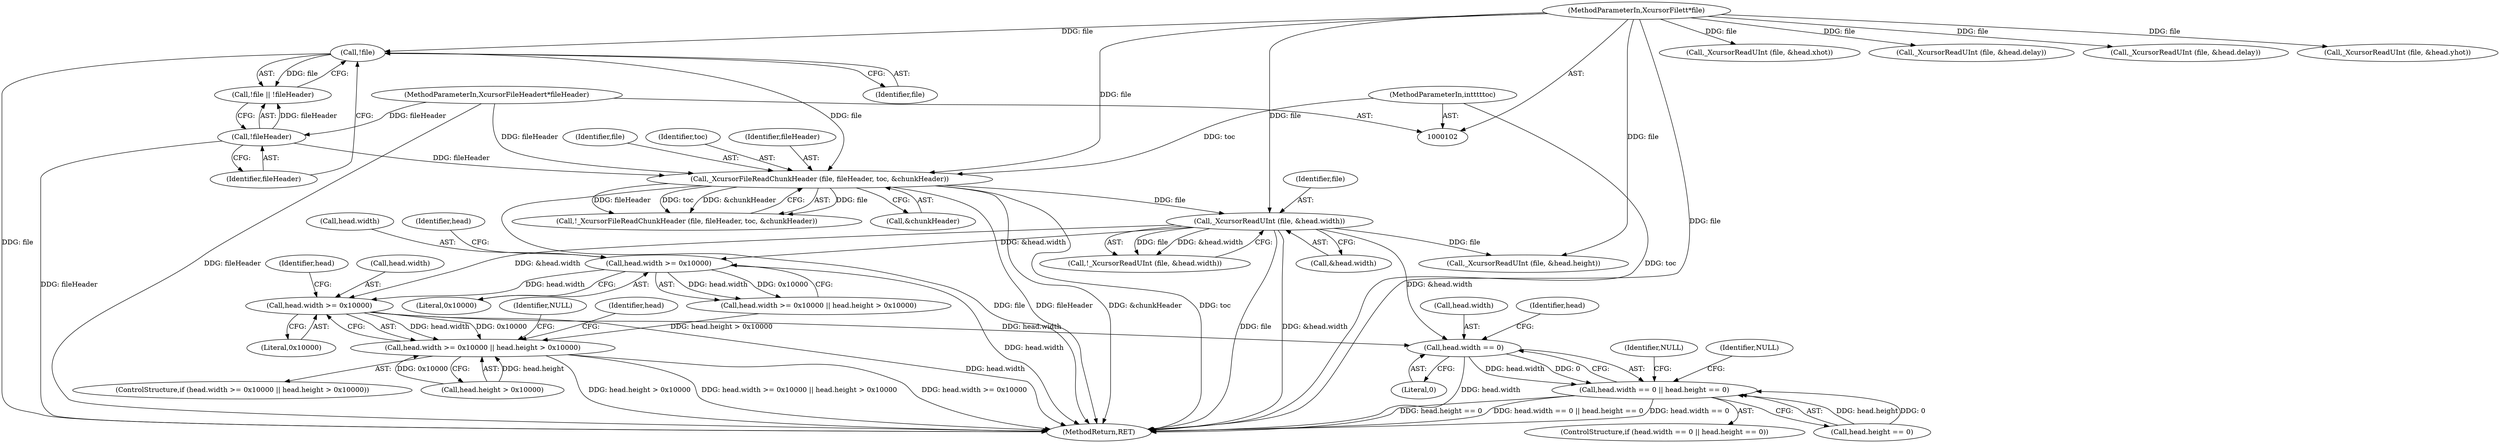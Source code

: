 digraph "1_wayland_5d201df72f3d4f4cb8b8f75f980169b03507da38_0@del" {
"1000206" [label="(Call,head.width >= 0x10000)"];
"1000132" [label="(Call,_XcursorReadUInt (file, &head.width))"];
"1000122" [label="(Call,_XcursorFileReadChunkHeader (file, fileHeader, toc, &chunkHeader))"];
"1000114" [label="(Call,!file)"];
"1000103" [label="(MethodParameterIn,XcursorFile\t\t*file)"];
"1000116" [label="(Call,!fileHeader)"];
"1000104" [label="(MethodParameterIn,XcursorFileHeader\t*fileHeader)"];
"1000105" [label="(MethodParameterIn,int\t\t\ttoc)"];
"1000182" [label="(Call,head.width >= 0x10000)"];
"1000205" [label="(Call,head.width >= 0x10000 || head.height > 0x10000)"];
"1000220" [label="(Call,head.width == 0)"];
"1000219" [label="(Call,head.width == 0 || head.height == 0)"];
"1000220" [label="(Call,head.width == 0)"];
"1000122" [label="(Call,_XcursorFileReadChunkHeader (file, fileHeader, toc, &chunkHeader))"];
"1000204" [label="(ControlStructure,if (head.width >= 0x10000 || head.height > 0x10000))"];
"1000233" [label="(Identifier,NULL)"];
"1000231" [label="(Identifier,NULL)"];
"1000121" [label="(Call,!_XcursorFileReadChunkHeader (file, fileHeader, toc, &chunkHeader))"];
"1000217" [label="(Identifier,NULL)"];
"1000224" [label="(Literal,0)"];
"1000213" [label="(Identifier,head)"];
"1000210" [label="(Literal,0x10000)"];
"1000134" [label="(Call,&head.width)"];
"1000104" [label="(MethodParameterIn,XcursorFileHeader\t*fileHeader)"];
"1000152" [label="(Call,_XcursorReadUInt (file, &head.xhot))"];
"1000133" [label="(Identifier,file)"];
"1000222" [label="(Identifier,head)"];
"1000131" [label="(Call,!_XcursorReadUInt (file, &head.width))"];
"1000196" [label="(Call,_XcursorReadUInt (file, &head.delay))"];
"1000189" [label="(Identifier,head)"];
"1000309" [label="(MethodReturn,RET)"];
"1000113" [label="(Call,!file || !fileHeader)"];
"1000182" [label="(Call,head.width >= 0x10000)"];
"1000207" [label="(Call,head.width)"];
"1000117" [label="(Identifier,fileHeader)"];
"1000183" [label="(Call,head.width)"];
"1000205" [label="(Call,head.width >= 0x10000 || head.height > 0x10000)"];
"1000181" [label="(Call,head.width >= 0x10000 || head.height > 0x10000)"];
"1000132" [label="(Call,_XcursorReadUInt (file, &head.width))"];
"1000114" [label="(Call,!file)"];
"1000142" [label="(Call,_XcursorReadUInt (file, &head.height))"];
"1000123" [label="(Identifier,file)"];
"1000218" [label="(ControlStructure,if (head.width == 0 || head.height == 0))"];
"1000172" [label="(Call,_XcursorReadUInt (file, &head.delay))"];
"1000126" [label="(Call,&chunkHeader)"];
"1000225" [label="(Call,head.height == 0)"];
"1000125" [label="(Identifier,toc)"];
"1000124" [label="(Identifier,fileHeader)"];
"1000211" [label="(Call,head.height > 0x10000)"];
"1000186" [label="(Literal,0x10000)"];
"1000219" [label="(Call,head.width == 0 || head.height == 0)"];
"1000105" [label="(MethodParameterIn,int\t\t\ttoc)"];
"1000221" [label="(Call,head.width)"];
"1000115" [label="(Identifier,file)"];
"1000162" [label="(Call,_XcursorReadUInt (file, &head.yhot))"];
"1000103" [label="(MethodParameterIn,XcursorFile\t\t*file)"];
"1000206" [label="(Call,head.width >= 0x10000)"];
"1000227" [label="(Identifier,head)"];
"1000116" [label="(Call,!fileHeader)"];
"1000206" -> "1000205"  [label="AST: "];
"1000206" -> "1000210"  [label="CFG: "];
"1000207" -> "1000206"  [label="AST: "];
"1000210" -> "1000206"  [label="AST: "];
"1000213" -> "1000206"  [label="CFG: "];
"1000205" -> "1000206"  [label="CFG: "];
"1000206" -> "1000309"  [label="DDG: head.width"];
"1000206" -> "1000205"  [label="DDG: head.width"];
"1000206" -> "1000205"  [label="DDG: 0x10000"];
"1000132" -> "1000206"  [label="DDG: &head.width"];
"1000182" -> "1000206"  [label="DDG: head.width"];
"1000206" -> "1000220"  [label="DDG: head.width"];
"1000132" -> "1000131"  [label="AST: "];
"1000132" -> "1000134"  [label="CFG: "];
"1000133" -> "1000132"  [label="AST: "];
"1000134" -> "1000132"  [label="AST: "];
"1000131" -> "1000132"  [label="CFG: "];
"1000132" -> "1000309"  [label="DDG: file"];
"1000132" -> "1000309"  [label="DDG: &head.width"];
"1000132" -> "1000131"  [label="DDG: file"];
"1000132" -> "1000131"  [label="DDG: &head.width"];
"1000122" -> "1000132"  [label="DDG: file"];
"1000103" -> "1000132"  [label="DDG: file"];
"1000132" -> "1000142"  [label="DDG: file"];
"1000132" -> "1000182"  [label="DDG: &head.width"];
"1000132" -> "1000220"  [label="DDG: &head.width"];
"1000122" -> "1000121"  [label="AST: "];
"1000122" -> "1000126"  [label="CFG: "];
"1000123" -> "1000122"  [label="AST: "];
"1000124" -> "1000122"  [label="AST: "];
"1000125" -> "1000122"  [label="AST: "];
"1000126" -> "1000122"  [label="AST: "];
"1000121" -> "1000122"  [label="CFG: "];
"1000122" -> "1000309"  [label="DDG: &chunkHeader"];
"1000122" -> "1000309"  [label="DDG: toc"];
"1000122" -> "1000309"  [label="DDG: file"];
"1000122" -> "1000309"  [label="DDG: fileHeader"];
"1000122" -> "1000121"  [label="DDG: file"];
"1000122" -> "1000121"  [label="DDG: fileHeader"];
"1000122" -> "1000121"  [label="DDG: toc"];
"1000122" -> "1000121"  [label="DDG: &chunkHeader"];
"1000114" -> "1000122"  [label="DDG: file"];
"1000103" -> "1000122"  [label="DDG: file"];
"1000116" -> "1000122"  [label="DDG: fileHeader"];
"1000104" -> "1000122"  [label="DDG: fileHeader"];
"1000105" -> "1000122"  [label="DDG: toc"];
"1000114" -> "1000113"  [label="AST: "];
"1000114" -> "1000115"  [label="CFG: "];
"1000115" -> "1000114"  [label="AST: "];
"1000117" -> "1000114"  [label="CFG: "];
"1000113" -> "1000114"  [label="CFG: "];
"1000114" -> "1000309"  [label="DDG: file"];
"1000114" -> "1000113"  [label="DDG: file"];
"1000103" -> "1000114"  [label="DDG: file"];
"1000103" -> "1000102"  [label="AST: "];
"1000103" -> "1000309"  [label="DDG: file"];
"1000103" -> "1000142"  [label="DDG: file"];
"1000103" -> "1000152"  [label="DDG: file"];
"1000103" -> "1000162"  [label="DDG: file"];
"1000103" -> "1000172"  [label="DDG: file"];
"1000103" -> "1000196"  [label="DDG: file"];
"1000116" -> "1000113"  [label="AST: "];
"1000116" -> "1000117"  [label="CFG: "];
"1000117" -> "1000116"  [label="AST: "];
"1000113" -> "1000116"  [label="CFG: "];
"1000116" -> "1000309"  [label="DDG: fileHeader"];
"1000116" -> "1000113"  [label="DDG: fileHeader"];
"1000104" -> "1000116"  [label="DDG: fileHeader"];
"1000104" -> "1000102"  [label="AST: "];
"1000104" -> "1000309"  [label="DDG: fileHeader"];
"1000105" -> "1000102"  [label="AST: "];
"1000105" -> "1000309"  [label="DDG: toc"];
"1000182" -> "1000181"  [label="AST: "];
"1000182" -> "1000186"  [label="CFG: "];
"1000183" -> "1000182"  [label="AST: "];
"1000186" -> "1000182"  [label="AST: "];
"1000189" -> "1000182"  [label="CFG: "];
"1000181" -> "1000182"  [label="CFG: "];
"1000182" -> "1000309"  [label="DDG: head.width"];
"1000182" -> "1000181"  [label="DDG: head.width"];
"1000182" -> "1000181"  [label="DDG: 0x10000"];
"1000205" -> "1000204"  [label="AST: "];
"1000205" -> "1000211"  [label="CFG: "];
"1000211" -> "1000205"  [label="AST: "];
"1000217" -> "1000205"  [label="CFG: "];
"1000222" -> "1000205"  [label="CFG: "];
"1000205" -> "1000309"  [label="DDG: head.width >= 0x10000"];
"1000205" -> "1000309"  [label="DDG: head.height > 0x10000"];
"1000205" -> "1000309"  [label="DDG: head.width >= 0x10000 || head.height > 0x10000"];
"1000181" -> "1000205"  [label="DDG: head.height > 0x10000"];
"1000211" -> "1000205"  [label="DDG: head.height"];
"1000211" -> "1000205"  [label="DDG: 0x10000"];
"1000220" -> "1000219"  [label="AST: "];
"1000220" -> "1000224"  [label="CFG: "];
"1000221" -> "1000220"  [label="AST: "];
"1000224" -> "1000220"  [label="AST: "];
"1000227" -> "1000220"  [label="CFG: "];
"1000219" -> "1000220"  [label="CFG: "];
"1000220" -> "1000309"  [label="DDG: head.width"];
"1000220" -> "1000219"  [label="DDG: head.width"];
"1000220" -> "1000219"  [label="DDG: 0"];
"1000219" -> "1000218"  [label="AST: "];
"1000219" -> "1000225"  [label="CFG: "];
"1000225" -> "1000219"  [label="AST: "];
"1000231" -> "1000219"  [label="CFG: "];
"1000233" -> "1000219"  [label="CFG: "];
"1000219" -> "1000309"  [label="DDG: head.height == 0"];
"1000219" -> "1000309"  [label="DDG: head.width == 0 || head.height == 0"];
"1000219" -> "1000309"  [label="DDG: head.width == 0"];
"1000225" -> "1000219"  [label="DDG: head.height"];
"1000225" -> "1000219"  [label="DDG: 0"];
}
